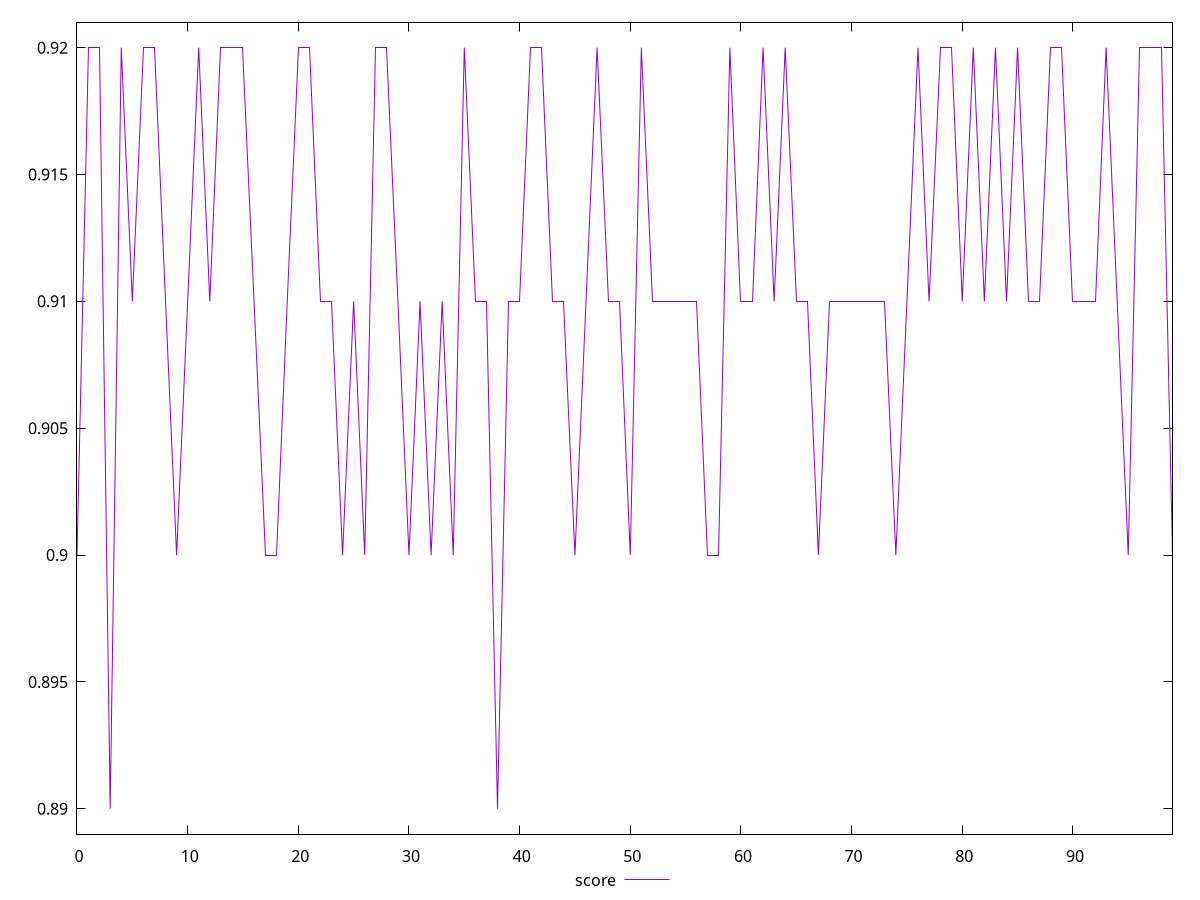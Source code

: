 reset

$score <<EOF
0 0.9
1 0.92
2 0.92
3 0.89
4 0.92
5 0.91
6 0.92
7 0.92
8 0.91
9 0.9
10 0.91
11 0.92
12 0.91
13 0.92
14 0.92
15 0.92
16 0.91
17 0.9
18 0.9
19 0.91
20 0.92
21 0.92
22 0.91
23 0.91
24 0.9
25 0.91
26 0.9
27 0.92
28 0.92
29 0.91
30 0.9
31 0.91
32 0.9
33 0.91
34 0.9
35 0.92
36 0.91
37 0.91
38 0.89
39 0.91
40 0.91
41 0.92
42 0.92
43 0.91
44 0.91
45 0.9
46 0.91
47 0.92
48 0.91
49 0.91
50 0.9
51 0.92
52 0.91
53 0.91
54 0.91
55 0.91
56 0.91
57 0.9
58 0.9
59 0.92
60 0.91
61 0.91
62 0.92
63 0.91
64 0.92
65 0.91
66 0.91
67 0.9
68 0.91
69 0.91
70 0.91
71 0.91
72 0.91
73 0.91
74 0.9
75 0.91
76 0.92
77 0.91
78 0.92
79 0.92
80 0.91
81 0.92
82 0.91
83 0.92
84 0.91
85 0.92
86 0.91
87 0.91
88 0.92
89 0.92
90 0.91
91 0.91
92 0.91
93 0.92
94 0.91
95 0.9
96 0.92
97 0.92
98 0.92
99 0.9
EOF

set key outside below
set xrange [0:99]
set yrange [0.889:0.921]
set trange [0.889:0.921]
set terminal svg size 640, 500 enhanced background rgb 'white'
set output "reports/report_00033_2021-03-01T14-23-16.841Z/mainthread-work-breakdown/samples/astro-cached/score/values.svg"

plot $score title "score" with line

reset
